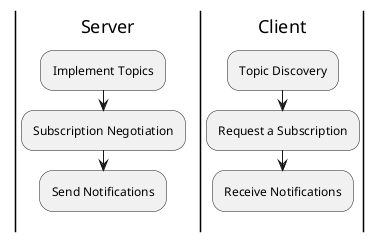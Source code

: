 @startuml
skinparam NoteTextAlignment left
skinparam Padding 2
skinparam ParticipantPadding 50
skinparam LifelineStrategy solid

split
  |Server|
  -[hidden]->
  :Implement Topics;
  :Subscription Negotiation;
  :Send Notifications;
  kill
split again
  |Client|
  -[hidden]->
  :Topic Discovery;
  :Request a Subscription;
  :Receive Notifications;
  kill
end split

@enduml